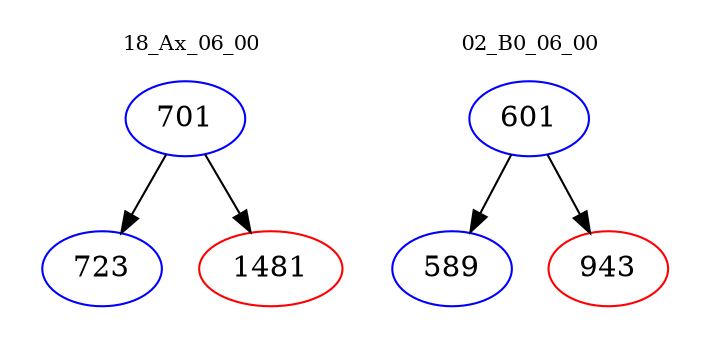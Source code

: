 digraph{
subgraph cluster_0 {
color = white
label = "18_Ax_06_00";
fontsize=10;
T0_701 [label="701", color="blue"]
T0_701 -> T0_723 [color="black"]
T0_723 [label="723", color="blue"]
T0_701 -> T0_1481 [color="black"]
T0_1481 [label="1481", color="red"]
}
subgraph cluster_1 {
color = white
label = "02_B0_06_00";
fontsize=10;
T1_601 [label="601", color="blue"]
T1_601 -> T1_589 [color="black"]
T1_589 [label="589", color="blue"]
T1_601 -> T1_943 [color="black"]
T1_943 [label="943", color="red"]
}
}
